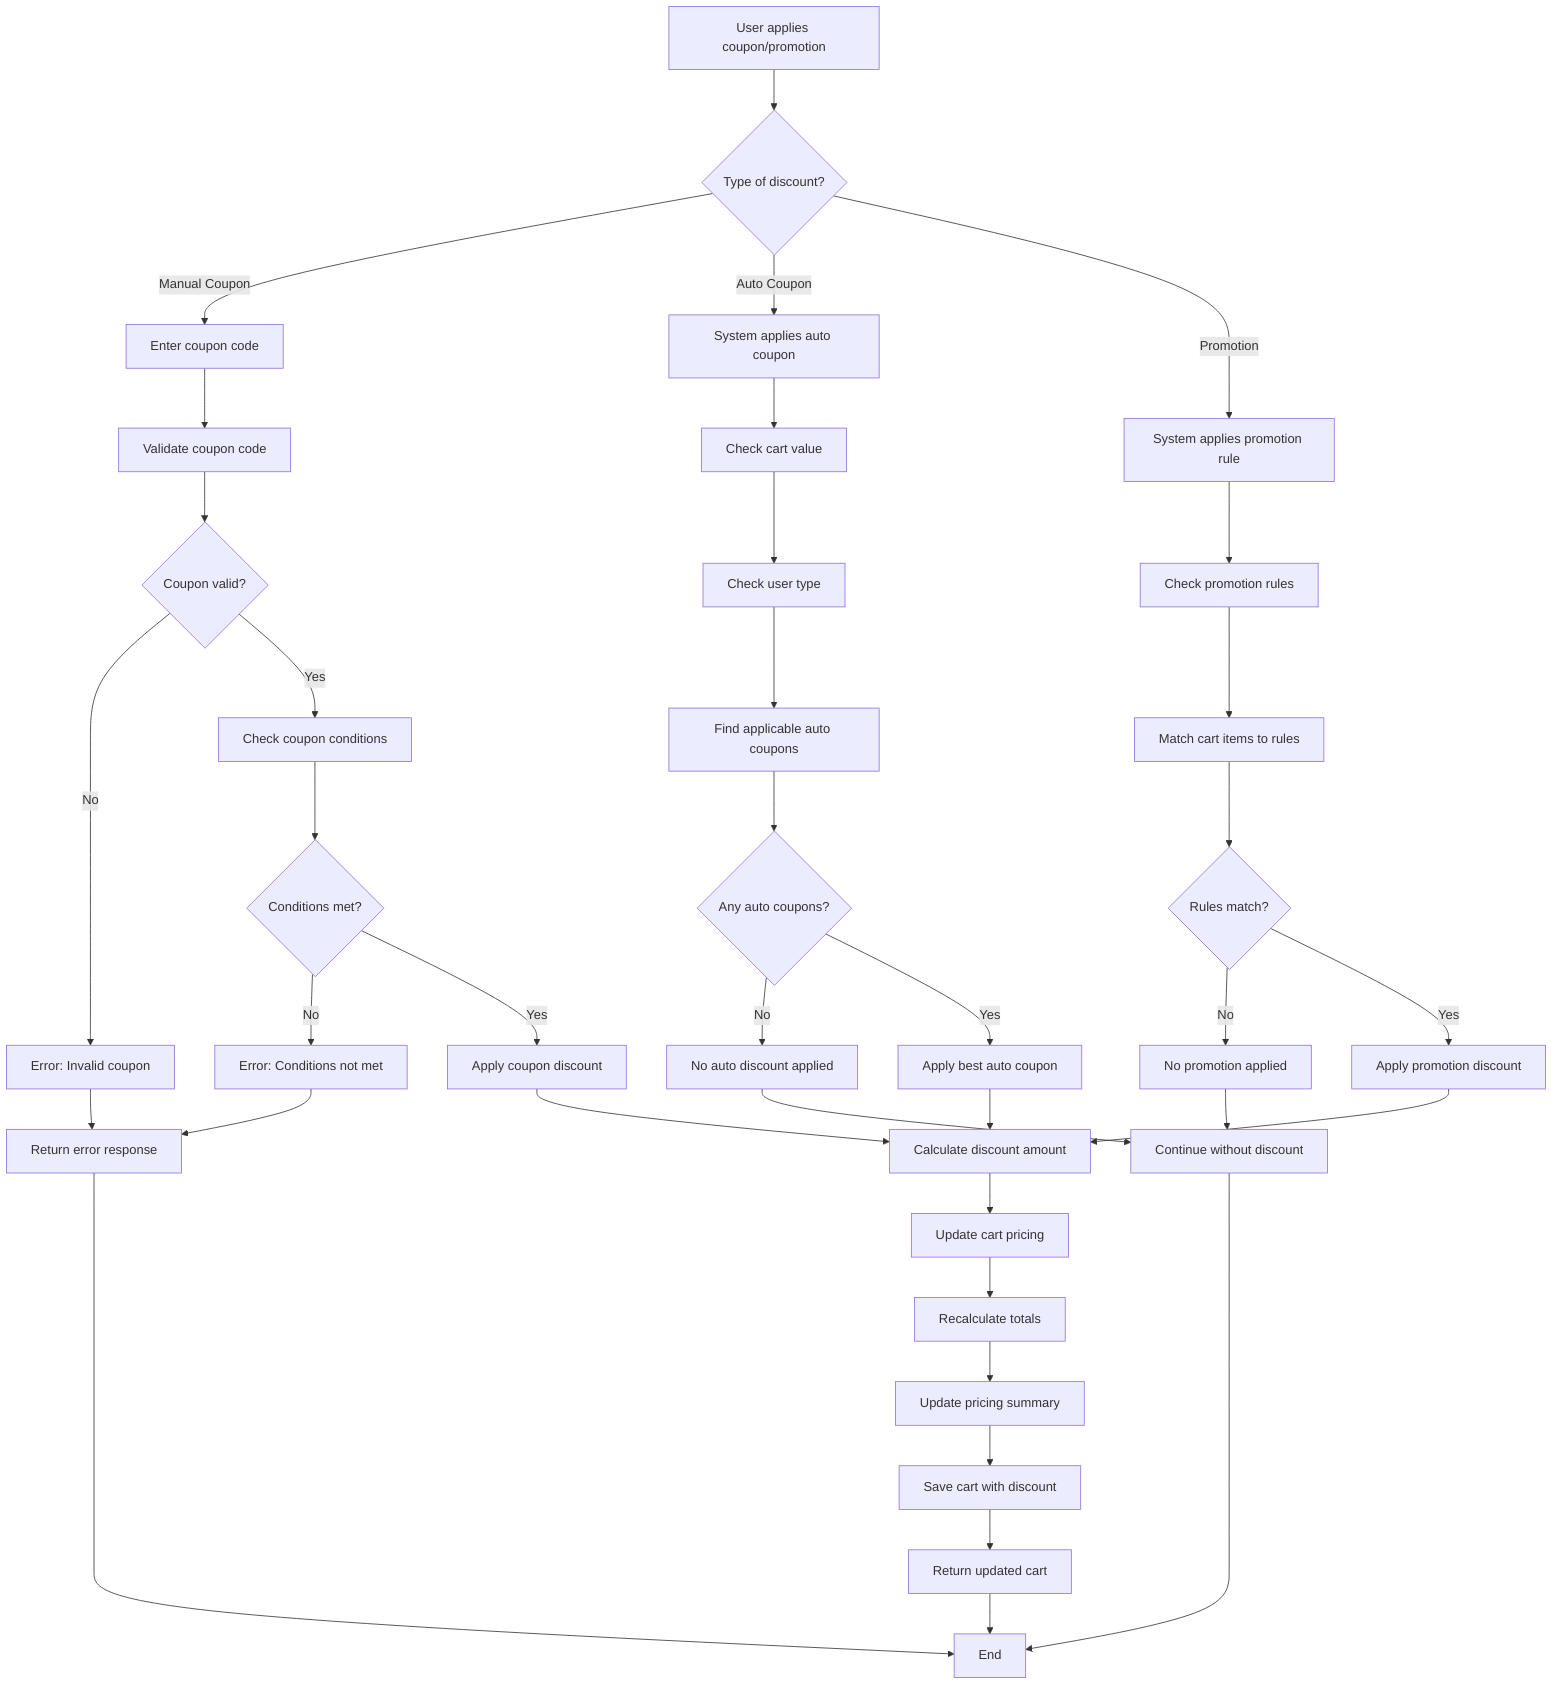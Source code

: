 %% Cart: Coupons & Promotions System
%% View at https://mermaid.live
flowchart TD
  A[User applies coupon/promotion] --> B{Type of discount?}
  B -->|Manual Coupon| C[Enter coupon code]
  B -->|Auto Coupon| D[System applies auto coupon]
  B -->|Promotion| E[System applies promotion rule]
  
  %% Manual Coupon Flow
  C --> F[Validate coupon code]
  F --> G{Coupon valid?}
  G -->|No| H[Error: Invalid coupon]
  G -->|Yes| I[Check coupon conditions]
  I --> J{Conditions met?}
  J -->|No| K[Error: Conditions not met]
  J -->|Yes| L[Apply coupon discount]
  
  %% Auto Coupon Flow
  D --> M[Check cart value]
  M --> N[Check user type]
  N --> O[Find applicable auto coupons]
  O --> P{Any auto coupons?}
  P -->|No| Q[No auto discount applied]
  P -->|Yes| R[Apply best auto coupon]
  
  %% Promotion Flow
  E --> S[Check promotion rules]
  S --> T[Match cart items to rules]
  T --> U{Rules match?}
  U -->|No| V[No promotion applied]
  U -->|Yes| W[Apply promotion discount]
  
  %% Discount Application
  L --> X[Calculate discount amount]
  R --> X
  W --> X
  X --> Y[Update cart pricing]
  Y --> Z[Recalculate totals]
  Z --> AA[Update pricing summary]
  AA --> BB[Save cart with discount]
  BB --> CC[Return updated cart]
  
  %% Error Handling
  H --> DD[Return error response]
  K --> DD
  Q --> EE[Continue without discount]
  V --> EE
  
  %% End Points
  CC --> FF[End]
  DD --> FF
  EE --> FF